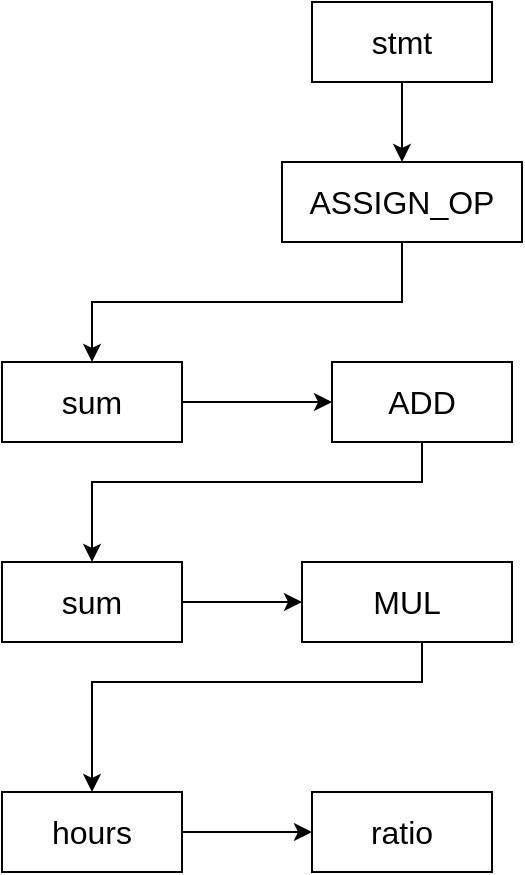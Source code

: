 <mxfile version="24.2.3" type="github">
  <diagram id="C5RBs43oDa-KdzZeNtuy" name="Page-1">
    <mxGraphModel dx="472" dy="736" grid="1" gridSize="10" guides="1" tooltips="1" connect="1" arrows="1" fold="1" page="1" pageScale="1" pageWidth="827" pageHeight="1169" math="0" shadow="0">
      <root>
        <mxCell id="WIyWlLk6GJQsqaUBKTNV-0" />
        <mxCell id="WIyWlLk6GJQsqaUBKTNV-1" parent="WIyWlLk6GJQsqaUBKTNV-0" />
        <mxCell id="e9gLKJtiOlSgEpn8YWt9-18" style="edgeStyle=orthogonalEdgeStyle;rounded=0;orthogonalLoop=1;jettySize=auto;html=1;entryX=0.5;entryY=0;entryDx=0;entryDy=0;" edge="1" parent="WIyWlLk6GJQsqaUBKTNV-1" source="e9gLKJtiOlSgEpn8YWt9-0" target="e9gLKJtiOlSgEpn8YWt9-1">
          <mxGeometry relative="1" as="geometry" />
        </mxCell>
        <mxCell id="e9gLKJtiOlSgEpn8YWt9-0" value="&lt;font data-sider-select-id=&quot;dee6ed8b-5d42-46d7-af98-2b2d3d5c65ee&quot; style=&quot;font-size: 16px;&quot;&gt;stmt&lt;/font&gt;" style="rounded=0;whiteSpace=wrap;html=1;" vertex="1" parent="WIyWlLk6GJQsqaUBKTNV-1">
          <mxGeometry x="260" y="190" width="90" height="40" as="geometry" />
        </mxCell>
        <mxCell id="e9gLKJtiOlSgEpn8YWt9-16" style="edgeStyle=orthogonalEdgeStyle;rounded=0;orthogonalLoop=1;jettySize=auto;html=1;entryX=0.5;entryY=0;entryDx=0;entryDy=0;" edge="1" parent="WIyWlLk6GJQsqaUBKTNV-1" source="e9gLKJtiOlSgEpn8YWt9-1" target="e9gLKJtiOlSgEpn8YWt9-14">
          <mxGeometry relative="1" as="geometry">
            <Array as="points">
              <mxPoint x="305" y="340" />
              <mxPoint x="150" y="340" />
            </Array>
          </mxGeometry>
        </mxCell>
        <mxCell id="e9gLKJtiOlSgEpn8YWt9-1" value="&lt;font data-sider-select-id=&quot;dee6ed8b-5d42-46d7-af98-2b2d3d5c65ee&quot; style=&quot;font-size: 16px;&quot;&gt;ASSIGN_OP&lt;/font&gt;" style="rounded=0;whiteSpace=wrap;html=1;" vertex="1" parent="WIyWlLk6GJQsqaUBKTNV-1">
          <mxGeometry x="245" y="270" width="120" height="40" as="geometry" />
        </mxCell>
        <mxCell id="e9gLKJtiOlSgEpn8YWt9-11" style="edgeStyle=orthogonalEdgeStyle;rounded=0;orthogonalLoop=1;jettySize=auto;html=1;" edge="1" parent="WIyWlLk6GJQsqaUBKTNV-1" source="e9gLKJtiOlSgEpn8YWt9-2" target="e9gLKJtiOlSgEpn8YWt9-5">
          <mxGeometry relative="1" as="geometry">
            <Array as="points">
              <mxPoint x="315" y="530" />
              <mxPoint x="150" y="530" />
            </Array>
          </mxGeometry>
        </mxCell>
        <mxCell id="e9gLKJtiOlSgEpn8YWt9-2" value="&lt;span data-sider-select-id=&quot;1621714e-7e79-4df6-b9df-c7def656f76a&quot; style=&quot;font-size: 16px;&quot;&gt;MUL&lt;/span&gt;" style="rounded=0;whiteSpace=wrap;html=1;" vertex="1" parent="WIyWlLk6GJQsqaUBKTNV-1">
          <mxGeometry x="255" y="470" width="105" height="40" as="geometry" />
        </mxCell>
        <mxCell id="e9gLKJtiOlSgEpn8YWt9-13" style="edgeStyle=orthogonalEdgeStyle;rounded=0;orthogonalLoop=1;jettySize=auto;html=1;entryX=0.5;entryY=0;entryDx=0;entryDy=0;" edge="1" parent="WIyWlLk6GJQsqaUBKTNV-1" source="e9gLKJtiOlSgEpn8YWt9-3" target="e9gLKJtiOlSgEpn8YWt9-10">
          <mxGeometry relative="1" as="geometry">
            <Array as="points">
              <mxPoint x="315" y="430" />
              <mxPoint x="150" y="430" />
            </Array>
          </mxGeometry>
        </mxCell>
        <mxCell id="e9gLKJtiOlSgEpn8YWt9-3" value="&lt;span data-sider-select-id=&quot;72811d2f-14c1-4fe5-9dea-efd255cf5ae1&quot; style=&quot;font-size: 16px;&quot;&gt;ADD&lt;/span&gt;" style="rounded=0;whiteSpace=wrap;html=1;" vertex="1" parent="WIyWlLk6GJQsqaUBKTNV-1">
          <mxGeometry x="270" y="370" width="90" height="40" as="geometry" />
        </mxCell>
        <mxCell id="e9gLKJtiOlSgEpn8YWt9-4" value="&lt;font data-sider-select-id=&quot;dee6ed8b-5d42-46d7-af98-2b2d3d5c65ee&quot; style=&quot;font-size: 16px;&quot;&gt;ratio&lt;/font&gt;&lt;span style=&quot;color: rgba(0, 0, 0, 0); font-family: monospace; font-size: 0px; text-align: start; text-wrap: nowrap;&quot;&gt;%3CmxGraphModel%3E%3Croot%3E%3CmxCell%20id%3D%220%22%2F%3E%3CmxCell%20id%3D%221%22%20parent%3D%220%22%2F%3E%3CmxCell%20id%3D%222%22%20value%3D%22%26lt%3Bfont%20data-sider-select-id%3D%26quot%3Bdee6ed8b-5d42-46d7-af98-2b2d3d5c65ee%26quot%3B%20style%3D%26quot%3Bfont-size%3A%2016px%3B%26quot%3B%26gt%3Bstmt%26lt%3B%2Ffont%26gt%3B%22%20style%3D%22rounded%3D0%3BwhiteSpace%3Dwrap%3Bhtml%3D1%3B%22%20vertex%3D%221%22%20parent%3D%221%22%3E%3CmxGeometry%20x%3D%22140%22%20y%3D%22120%22%20width%3D%2290%22%20height%3D%2240%22%20as%3D%22geometry%22%2F%3E%3C%2FmxCell%3E%3C%2Froot%3E%3C%2FmxGraphModel%3E&lt;/span&gt;" style="rounded=0;whiteSpace=wrap;html=1;" vertex="1" parent="WIyWlLk6GJQsqaUBKTNV-1">
          <mxGeometry x="260" y="585" width="90" height="40" as="geometry" />
        </mxCell>
        <mxCell id="e9gLKJtiOlSgEpn8YWt9-7" style="edgeStyle=orthogonalEdgeStyle;rounded=0;orthogonalLoop=1;jettySize=auto;html=1;entryX=0;entryY=0.5;entryDx=0;entryDy=0;" edge="1" parent="WIyWlLk6GJQsqaUBKTNV-1" source="e9gLKJtiOlSgEpn8YWt9-5" target="e9gLKJtiOlSgEpn8YWt9-4">
          <mxGeometry relative="1" as="geometry" />
        </mxCell>
        <mxCell id="e9gLKJtiOlSgEpn8YWt9-5" value="&lt;span style=&quot;font-size: 16px;&quot;&gt;hours&lt;/span&gt;" style="rounded=0;whiteSpace=wrap;html=1;" vertex="1" parent="WIyWlLk6GJQsqaUBKTNV-1">
          <mxGeometry x="105" y="585" width="90" height="40" as="geometry" />
        </mxCell>
        <mxCell id="e9gLKJtiOlSgEpn8YWt9-12" style="edgeStyle=orthogonalEdgeStyle;rounded=0;orthogonalLoop=1;jettySize=auto;html=1;entryX=0;entryY=0.5;entryDx=0;entryDy=0;" edge="1" parent="WIyWlLk6GJQsqaUBKTNV-1" source="e9gLKJtiOlSgEpn8YWt9-10" target="e9gLKJtiOlSgEpn8YWt9-2">
          <mxGeometry relative="1" as="geometry" />
        </mxCell>
        <mxCell id="e9gLKJtiOlSgEpn8YWt9-10" value="&lt;font data-sider-select-id=&quot;dee6ed8b-5d42-46d7-af98-2b2d3d5c65ee&quot; style=&quot;font-size: 16px;&quot;&gt;sum&lt;/font&gt;" style="rounded=0;whiteSpace=wrap;html=1;" vertex="1" parent="WIyWlLk6GJQsqaUBKTNV-1">
          <mxGeometry x="105" y="470" width="90" height="40" as="geometry" />
        </mxCell>
        <mxCell id="e9gLKJtiOlSgEpn8YWt9-15" style="edgeStyle=orthogonalEdgeStyle;rounded=0;orthogonalLoop=1;jettySize=auto;html=1;entryX=0;entryY=0.5;entryDx=0;entryDy=0;" edge="1" parent="WIyWlLk6GJQsqaUBKTNV-1" source="e9gLKJtiOlSgEpn8YWt9-14" target="e9gLKJtiOlSgEpn8YWt9-3">
          <mxGeometry relative="1" as="geometry" />
        </mxCell>
        <mxCell id="e9gLKJtiOlSgEpn8YWt9-14" value="&lt;font data-sider-select-id=&quot;dee6ed8b-5d42-46d7-af98-2b2d3d5c65ee&quot; style=&quot;font-size: 16px;&quot;&gt;sum&lt;/font&gt;" style="rounded=0;whiteSpace=wrap;html=1;" vertex="1" parent="WIyWlLk6GJQsqaUBKTNV-1">
          <mxGeometry x="105" y="370" width="90" height="40" as="geometry" />
        </mxCell>
      </root>
    </mxGraphModel>
  </diagram>
</mxfile>
